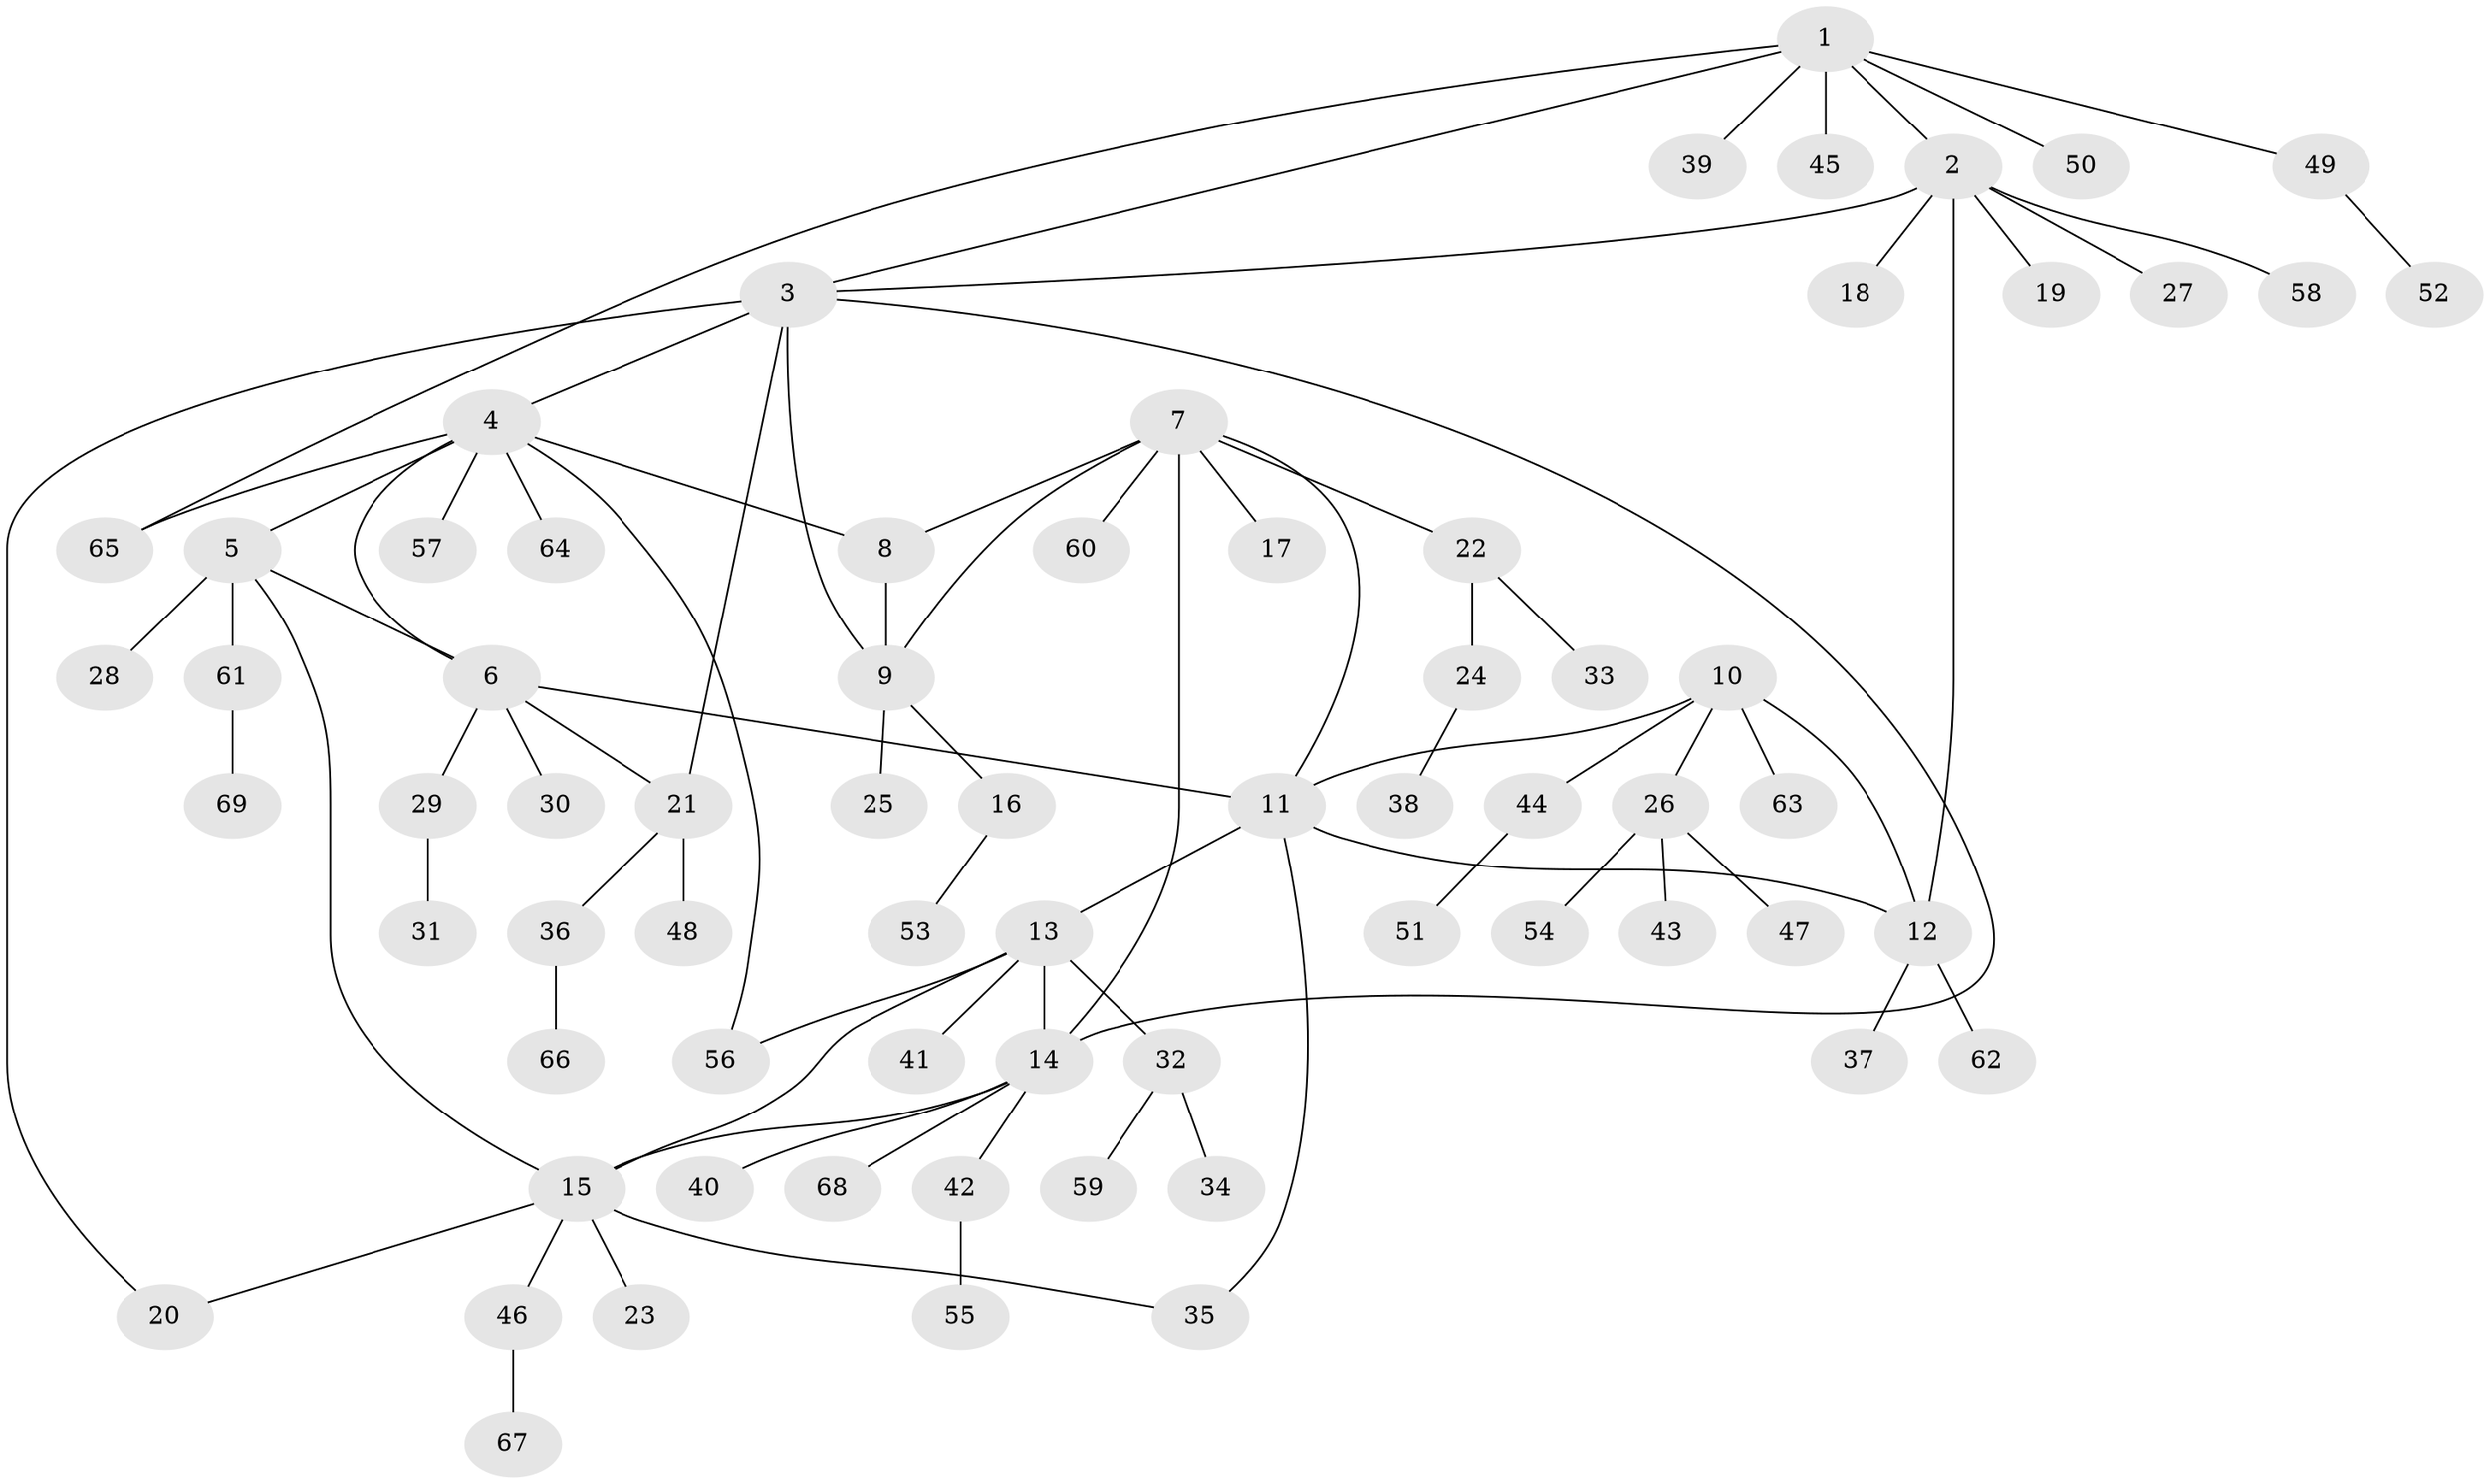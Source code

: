 // Generated by graph-tools (version 1.1) at 2025/11/02/27/25 16:11:36]
// undirected, 69 vertices, 84 edges
graph export_dot {
graph [start="1"]
  node [color=gray90,style=filled];
  1;
  2;
  3;
  4;
  5;
  6;
  7;
  8;
  9;
  10;
  11;
  12;
  13;
  14;
  15;
  16;
  17;
  18;
  19;
  20;
  21;
  22;
  23;
  24;
  25;
  26;
  27;
  28;
  29;
  30;
  31;
  32;
  33;
  34;
  35;
  36;
  37;
  38;
  39;
  40;
  41;
  42;
  43;
  44;
  45;
  46;
  47;
  48;
  49;
  50;
  51;
  52;
  53;
  54;
  55;
  56;
  57;
  58;
  59;
  60;
  61;
  62;
  63;
  64;
  65;
  66;
  67;
  68;
  69;
  1 -- 2;
  1 -- 3;
  1 -- 39;
  1 -- 45;
  1 -- 49;
  1 -- 50;
  1 -- 65;
  2 -- 3;
  2 -- 12;
  2 -- 18;
  2 -- 19;
  2 -- 27;
  2 -- 58;
  3 -- 4;
  3 -- 9;
  3 -- 14;
  3 -- 20;
  3 -- 21;
  4 -- 5;
  4 -- 6;
  4 -- 8;
  4 -- 56;
  4 -- 57;
  4 -- 64;
  4 -- 65;
  5 -- 6;
  5 -- 15;
  5 -- 28;
  5 -- 61;
  6 -- 11;
  6 -- 21;
  6 -- 29;
  6 -- 30;
  7 -- 8;
  7 -- 9;
  7 -- 11;
  7 -- 14;
  7 -- 17;
  7 -- 22;
  7 -- 60;
  8 -- 9;
  9 -- 16;
  9 -- 25;
  10 -- 11;
  10 -- 12;
  10 -- 26;
  10 -- 44;
  10 -- 63;
  11 -- 12;
  11 -- 13;
  11 -- 35;
  12 -- 37;
  12 -- 62;
  13 -- 14;
  13 -- 15;
  13 -- 32;
  13 -- 41;
  13 -- 56;
  14 -- 15;
  14 -- 40;
  14 -- 42;
  14 -- 68;
  15 -- 20;
  15 -- 23;
  15 -- 35;
  15 -- 46;
  16 -- 53;
  21 -- 36;
  21 -- 48;
  22 -- 24;
  22 -- 33;
  24 -- 38;
  26 -- 43;
  26 -- 47;
  26 -- 54;
  29 -- 31;
  32 -- 34;
  32 -- 59;
  36 -- 66;
  42 -- 55;
  44 -- 51;
  46 -- 67;
  49 -- 52;
  61 -- 69;
}
